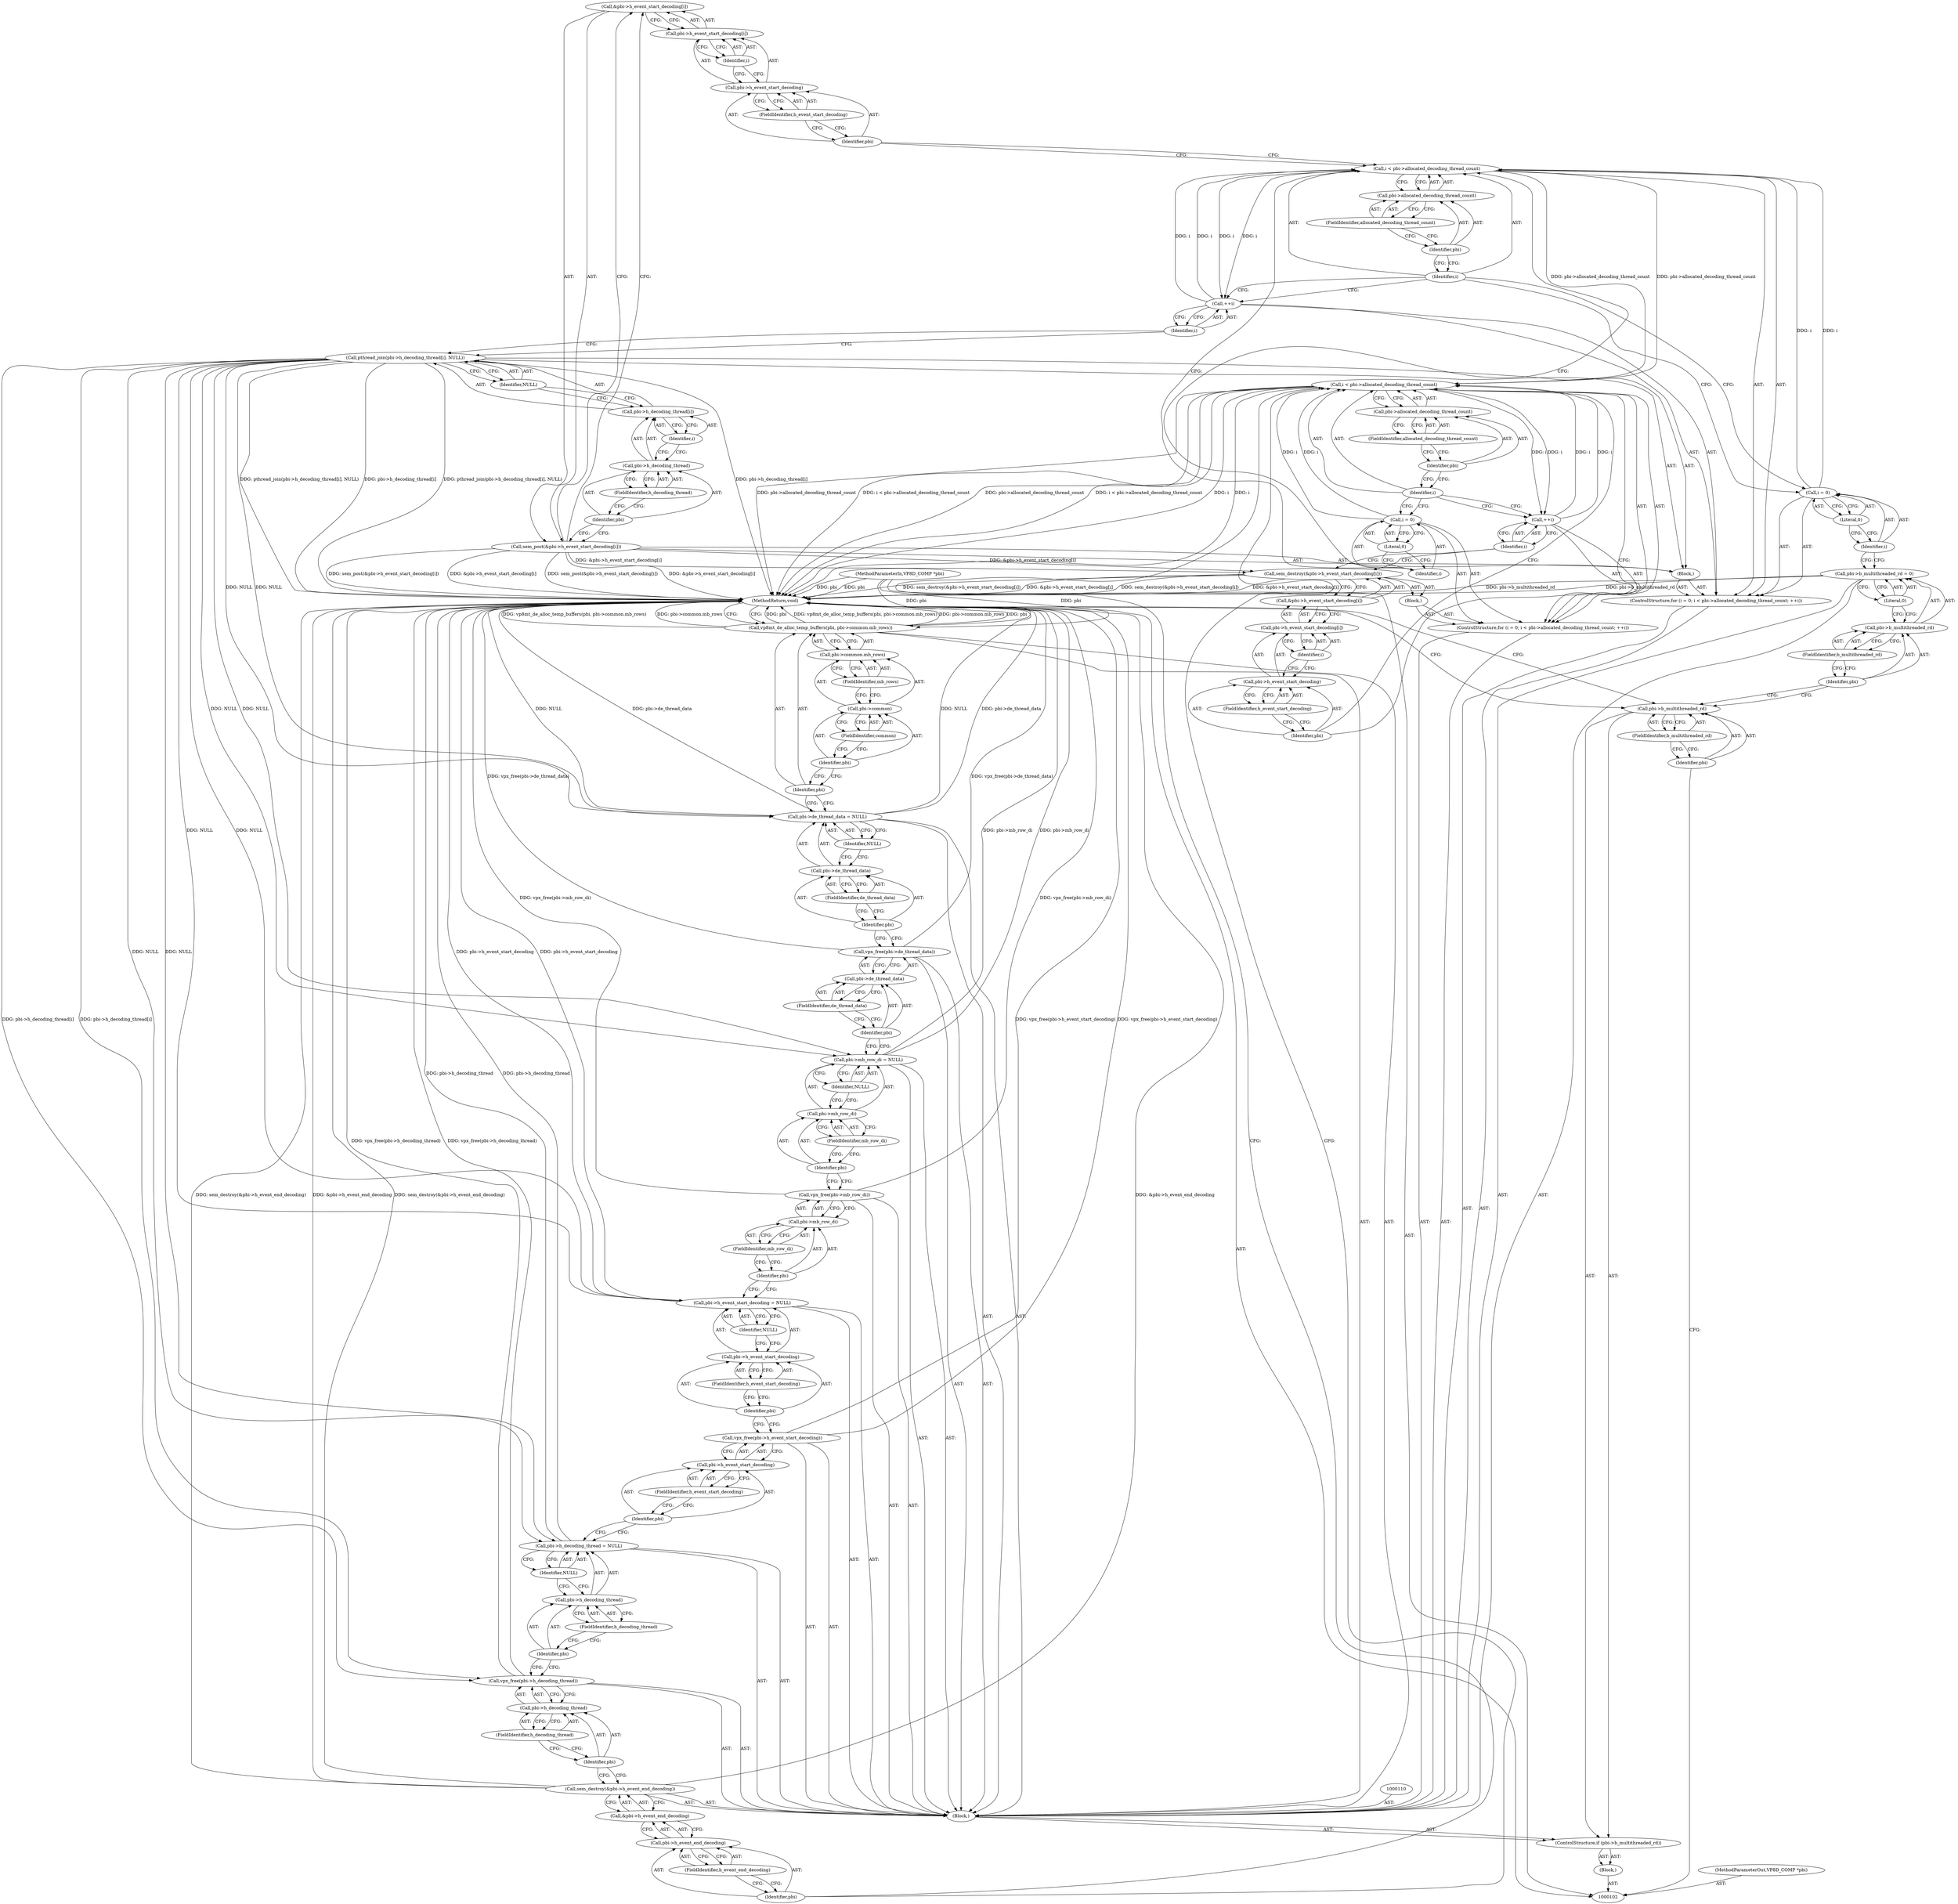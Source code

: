 digraph "0_Android_6886e8e0a9db2dbad723dc37a548233e004b33bc_2" {
"1000129" [label="(Call,&pbi->h_event_start_decoding[i])"];
"1000130" [label="(Call,pbi->h_event_start_decoding[i])"];
"1000131" [label="(Call,pbi->h_event_start_decoding)"];
"1000132" [label="(Identifier,pbi)"];
"1000133" [label="(FieldIdentifier,h_event_start_decoding)"];
"1000134" [label="(Identifier,i)"];
"1000128" [label="(Call,sem_post(&pbi->h_event_start_decoding[i]))"];
"1000136" [label="(Call,pbi->h_decoding_thread[i])"];
"1000137" [label="(Call,pbi->h_decoding_thread)"];
"1000138" [label="(Identifier,pbi)"];
"1000139" [label="(FieldIdentifier,h_decoding_thread)"];
"1000140" [label="(Identifier,i)"];
"1000141" [label="(Identifier,NULL)"];
"1000135" [label="(Call,pthread_join(pbi->h_decoding_thread[i], NULL))"];
"1000145" [label="(Literal,0)"];
"1000146" [label="(Call,i < pbi->allocated_decoding_thread_count)"];
"1000147" [label="(Identifier,i)"];
"1000148" [label="(Call,pbi->allocated_decoding_thread_count)"];
"1000149" [label="(Identifier,pbi)"];
"1000150" [label="(FieldIdentifier,allocated_decoding_thread_count)"];
"1000142" [label="(ControlStructure,for (i = 0; i < pbi->allocated_decoding_thread_count; ++i))"];
"1000151" [label="(Call,++i)"];
"1000152" [label="(Identifier,i)"];
"1000153" [label="(Block,)"];
"1000143" [label="(Call,i = 0)"];
"1000144" [label="(Identifier,i)"];
"1000155" [label="(Call,&pbi->h_event_start_decoding[i])"];
"1000156" [label="(Call,pbi->h_event_start_decoding[i])"];
"1000157" [label="(Call,pbi->h_event_start_decoding)"];
"1000158" [label="(Identifier,pbi)"];
"1000159" [label="(FieldIdentifier,h_event_start_decoding)"];
"1000160" [label="(Identifier,i)"];
"1000154" [label="(Call,sem_destroy(&pbi->h_event_start_decoding[i]))"];
"1000162" [label="(Call,&pbi->h_event_end_decoding)"];
"1000163" [label="(Call,pbi->h_event_end_decoding)"];
"1000164" [label="(Identifier,pbi)"];
"1000165" [label="(FieldIdentifier,h_event_end_decoding)"];
"1000161" [label="(Call,sem_destroy(&pbi->h_event_end_decoding))"];
"1000209" [label="(MethodReturn,void)"];
"1000103" [label="(MethodParameterIn,VP8D_COMP *pbi)"];
"1000270" [label="(MethodParameterOut,VP8D_COMP *pbi)"];
"1000104" [label="(Block,)"];
"1000167" [label="(Call,pbi->h_decoding_thread)"];
"1000168" [label="(Identifier,pbi)"];
"1000169" [label="(FieldIdentifier,h_decoding_thread)"];
"1000166" [label="(Call,vpx_free(pbi->h_decoding_thread))"];
"1000174" [label="(Identifier,NULL)"];
"1000170" [label="(Call,pbi->h_decoding_thread = NULL)"];
"1000171" [label="(Call,pbi->h_decoding_thread)"];
"1000172" [label="(Identifier,pbi)"];
"1000173" [label="(FieldIdentifier,h_decoding_thread)"];
"1000176" [label="(Call,pbi->h_event_start_decoding)"];
"1000177" [label="(Identifier,pbi)"];
"1000178" [label="(FieldIdentifier,h_event_start_decoding)"];
"1000175" [label="(Call,vpx_free(pbi->h_event_start_decoding))"];
"1000183" [label="(Identifier,NULL)"];
"1000179" [label="(Call,pbi->h_event_start_decoding = NULL)"];
"1000180" [label="(Call,pbi->h_event_start_decoding)"];
"1000181" [label="(Identifier,pbi)"];
"1000182" [label="(FieldIdentifier,h_event_start_decoding)"];
"1000185" [label="(Call,pbi->mb_row_di)"];
"1000186" [label="(Identifier,pbi)"];
"1000187" [label="(FieldIdentifier,mb_row_di)"];
"1000184" [label="(Call,vpx_free(pbi->mb_row_di))"];
"1000192" [label="(Identifier,NULL)"];
"1000188" [label="(Call,pbi->mb_row_di = NULL)"];
"1000189" [label="(Call,pbi->mb_row_di)"];
"1000190" [label="(Identifier,pbi)"];
"1000191" [label="(FieldIdentifier,mb_row_di)"];
"1000194" [label="(Call,pbi->de_thread_data)"];
"1000195" [label="(Identifier,pbi)"];
"1000196" [label="(FieldIdentifier,de_thread_data)"];
"1000193" [label="(Call,vpx_free(pbi->de_thread_data))"];
"1000201" [label="(Identifier,NULL)"];
"1000197" [label="(Call,pbi->de_thread_data = NULL)"];
"1000198" [label="(Call,pbi->de_thread_data)"];
"1000199" [label="(Identifier,pbi)"];
"1000200" [label="(FieldIdentifier,de_thread_data)"];
"1000203" [label="(Identifier,pbi)"];
"1000204" [label="(Call,pbi->common.mb_rows)"];
"1000205" [label="(Call,pbi->common)"];
"1000206" [label="(Identifier,pbi)"];
"1000202" [label="(Call,vp8mt_de_alloc_temp_buffers(pbi, pbi->common.mb_rows))"];
"1000207" [label="(FieldIdentifier,common)"];
"1000208" [label="(FieldIdentifier,mb_rows)"];
"1000108" [label="(FieldIdentifier,b_multithreaded_rd)"];
"1000105" [label="(ControlStructure,if (pbi->b_multithreaded_rd))"];
"1000106" [label="(Call,pbi->b_multithreaded_rd)"];
"1000107" [label="(Identifier,pbi)"];
"1000109" [label="(Block,)"];
"1000115" [label="(Literal,0)"];
"1000111" [label="(Call,pbi->b_multithreaded_rd = 0)"];
"1000112" [label="(Call,pbi->b_multithreaded_rd)"];
"1000113" [label="(Identifier,pbi)"];
"1000114" [label="(FieldIdentifier,b_multithreaded_rd)"];
"1000119" [label="(Literal,0)"];
"1000120" [label="(Call,i < pbi->allocated_decoding_thread_count)"];
"1000121" [label="(Identifier,i)"];
"1000122" [label="(Call,pbi->allocated_decoding_thread_count)"];
"1000123" [label="(Identifier,pbi)"];
"1000124" [label="(FieldIdentifier,allocated_decoding_thread_count)"];
"1000116" [label="(ControlStructure,for (i = 0; i < pbi->allocated_decoding_thread_count; ++i))"];
"1000125" [label="(Call,++i)"];
"1000126" [label="(Identifier,i)"];
"1000127" [label="(Block,)"];
"1000117" [label="(Call,i = 0)"];
"1000118" [label="(Identifier,i)"];
"1000129" -> "1000128"  [label="AST: "];
"1000129" -> "1000130"  [label="CFG: "];
"1000130" -> "1000129"  [label="AST: "];
"1000128" -> "1000129"  [label="CFG: "];
"1000130" -> "1000129"  [label="AST: "];
"1000130" -> "1000134"  [label="CFG: "];
"1000131" -> "1000130"  [label="AST: "];
"1000134" -> "1000130"  [label="AST: "];
"1000129" -> "1000130"  [label="CFG: "];
"1000131" -> "1000130"  [label="AST: "];
"1000131" -> "1000133"  [label="CFG: "];
"1000132" -> "1000131"  [label="AST: "];
"1000133" -> "1000131"  [label="AST: "];
"1000134" -> "1000131"  [label="CFG: "];
"1000132" -> "1000131"  [label="AST: "];
"1000132" -> "1000120"  [label="CFG: "];
"1000133" -> "1000132"  [label="CFG: "];
"1000133" -> "1000131"  [label="AST: "];
"1000133" -> "1000132"  [label="CFG: "];
"1000131" -> "1000133"  [label="CFG: "];
"1000134" -> "1000130"  [label="AST: "];
"1000134" -> "1000131"  [label="CFG: "];
"1000130" -> "1000134"  [label="CFG: "];
"1000128" -> "1000127"  [label="AST: "];
"1000128" -> "1000129"  [label="CFG: "];
"1000129" -> "1000128"  [label="AST: "];
"1000138" -> "1000128"  [label="CFG: "];
"1000128" -> "1000209"  [label="DDG: sem_post(&pbi->h_event_start_decoding[i])"];
"1000128" -> "1000209"  [label="DDG: &pbi->h_event_start_decoding[i]"];
"1000128" -> "1000154"  [label="DDG: &pbi->h_event_start_decoding[i]"];
"1000136" -> "1000135"  [label="AST: "];
"1000136" -> "1000140"  [label="CFG: "];
"1000137" -> "1000136"  [label="AST: "];
"1000140" -> "1000136"  [label="AST: "];
"1000141" -> "1000136"  [label="CFG: "];
"1000137" -> "1000136"  [label="AST: "];
"1000137" -> "1000139"  [label="CFG: "];
"1000138" -> "1000137"  [label="AST: "];
"1000139" -> "1000137"  [label="AST: "];
"1000140" -> "1000137"  [label="CFG: "];
"1000138" -> "1000137"  [label="AST: "];
"1000138" -> "1000128"  [label="CFG: "];
"1000139" -> "1000138"  [label="CFG: "];
"1000139" -> "1000137"  [label="AST: "];
"1000139" -> "1000138"  [label="CFG: "];
"1000137" -> "1000139"  [label="CFG: "];
"1000140" -> "1000136"  [label="AST: "];
"1000140" -> "1000137"  [label="CFG: "];
"1000136" -> "1000140"  [label="CFG: "];
"1000141" -> "1000135"  [label="AST: "];
"1000141" -> "1000136"  [label="CFG: "];
"1000135" -> "1000141"  [label="CFG: "];
"1000135" -> "1000127"  [label="AST: "];
"1000135" -> "1000141"  [label="CFG: "];
"1000136" -> "1000135"  [label="AST: "];
"1000141" -> "1000135"  [label="AST: "];
"1000126" -> "1000135"  [label="CFG: "];
"1000135" -> "1000209"  [label="DDG: pthread_join(pbi->h_decoding_thread[i], NULL)"];
"1000135" -> "1000209"  [label="DDG: pbi->h_decoding_thread[i]"];
"1000135" -> "1000166"  [label="DDG: pbi->h_decoding_thread[i]"];
"1000135" -> "1000170"  [label="DDG: NULL"];
"1000135" -> "1000179"  [label="DDG: NULL"];
"1000135" -> "1000188"  [label="DDG: NULL"];
"1000135" -> "1000197"  [label="DDG: NULL"];
"1000145" -> "1000143"  [label="AST: "];
"1000145" -> "1000144"  [label="CFG: "];
"1000143" -> "1000145"  [label="CFG: "];
"1000146" -> "1000142"  [label="AST: "];
"1000146" -> "1000148"  [label="CFG: "];
"1000147" -> "1000146"  [label="AST: "];
"1000148" -> "1000146"  [label="AST: "];
"1000158" -> "1000146"  [label="CFG: "];
"1000164" -> "1000146"  [label="CFG: "];
"1000146" -> "1000209"  [label="DDG: pbi->allocated_decoding_thread_count"];
"1000146" -> "1000209"  [label="DDG: i < pbi->allocated_decoding_thread_count"];
"1000146" -> "1000209"  [label="DDG: i"];
"1000151" -> "1000146"  [label="DDG: i"];
"1000143" -> "1000146"  [label="DDG: i"];
"1000120" -> "1000146"  [label="DDG: pbi->allocated_decoding_thread_count"];
"1000146" -> "1000151"  [label="DDG: i"];
"1000147" -> "1000146"  [label="AST: "];
"1000147" -> "1000143"  [label="CFG: "];
"1000147" -> "1000151"  [label="CFG: "];
"1000149" -> "1000147"  [label="CFG: "];
"1000148" -> "1000146"  [label="AST: "];
"1000148" -> "1000150"  [label="CFG: "];
"1000149" -> "1000148"  [label="AST: "];
"1000150" -> "1000148"  [label="AST: "];
"1000146" -> "1000148"  [label="CFG: "];
"1000149" -> "1000148"  [label="AST: "];
"1000149" -> "1000147"  [label="CFG: "];
"1000150" -> "1000149"  [label="CFG: "];
"1000150" -> "1000148"  [label="AST: "];
"1000150" -> "1000149"  [label="CFG: "];
"1000148" -> "1000150"  [label="CFG: "];
"1000142" -> "1000109"  [label="AST: "];
"1000143" -> "1000142"  [label="AST: "];
"1000146" -> "1000142"  [label="AST: "];
"1000151" -> "1000142"  [label="AST: "];
"1000153" -> "1000142"  [label="AST: "];
"1000151" -> "1000142"  [label="AST: "];
"1000151" -> "1000152"  [label="CFG: "];
"1000152" -> "1000151"  [label="AST: "];
"1000147" -> "1000151"  [label="CFG: "];
"1000151" -> "1000146"  [label="DDG: i"];
"1000146" -> "1000151"  [label="DDG: i"];
"1000152" -> "1000151"  [label="AST: "];
"1000152" -> "1000154"  [label="CFG: "];
"1000151" -> "1000152"  [label="CFG: "];
"1000153" -> "1000142"  [label="AST: "];
"1000154" -> "1000153"  [label="AST: "];
"1000143" -> "1000142"  [label="AST: "];
"1000143" -> "1000145"  [label="CFG: "];
"1000144" -> "1000143"  [label="AST: "];
"1000145" -> "1000143"  [label="AST: "];
"1000147" -> "1000143"  [label="CFG: "];
"1000143" -> "1000146"  [label="DDG: i"];
"1000144" -> "1000143"  [label="AST: "];
"1000144" -> "1000120"  [label="CFG: "];
"1000145" -> "1000144"  [label="CFG: "];
"1000155" -> "1000154"  [label="AST: "];
"1000155" -> "1000156"  [label="CFG: "];
"1000156" -> "1000155"  [label="AST: "];
"1000154" -> "1000155"  [label="CFG: "];
"1000156" -> "1000155"  [label="AST: "];
"1000156" -> "1000160"  [label="CFG: "];
"1000157" -> "1000156"  [label="AST: "];
"1000160" -> "1000156"  [label="AST: "];
"1000155" -> "1000156"  [label="CFG: "];
"1000157" -> "1000156"  [label="AST: "];
"1000157" -> "1000159"  [label="CFG: "];
"1000158" -> "1000157"  [label="AST: "];
"1000159" -> "1000157"  [label="AST: "];
"1000160" -> "1000157"  [label="CFG: "];
"1000158" -> "1000157"  [label="AST: "];
"1000158" -> "1000146"  [label="CFG: "];
"1000159" -> "1000158"  [label="CFG: "];
"1000159" -> "1000157"  [label="AST: "];
"1000159" -> "1000158"  [label="CFG: "];
"1000157" -> "1000159"  [label="CFG: "];
"1000160" -> "1000156"  [label="AST: "];
"1000160" -> "1000157"  [label="CFG: "];
"1000156" -> "1000160"  [label="CFG: "];
"1000154" -> "1000153"  [label="AST: "];
"1000154" -> "1000155"  [label="CFG: "];
"1000155" -> "1000154"  [label="AST: "];
"1000152" -> "1000154"  [label="CFG: "];
"1000154" -> "1000209"  [label="DDG: sem_destroy(&pbi->h_event_start_decoding[i])"];
"1000154" -> "1000209"  [label="DDG: &pbi->h_event_start_decoding[i]"];
"1000128" -> "1000154"  [label="DDG: &pbi->h_event_start_decoding[i]"];
"1000162" -> "1000161"  [label="AST: "];
"1000162" -> "1000163"  [label="CFG: "];
"1000163" -> "1000162"  [label="AST: "];
"1000161" -> "1000162"  [label="CFG: "];
"1000163" -> "1000162"  [label="AST: "];
"1000163" -> "1000165"  [label="CFG: "];
"1000164" -> "1000163"  [label="AST: "];
"1000165" -> "1000163"  [label="AST: "];
"1000162" -> "1000163"  [label="CFG: "];
"1000164" -> "1000163"  [label="AST: "];
"1000164" -> "1000146"  [label="CFG: "];
"1000165" -> "1000164"  [label="CFG: "];
"1000165" -> "1000163"  [label="AST: "];
"1000165" -> "1000164"  [label="CFG: "];
"1000163" -> "1000165"  [label="CFG: "];
"1000161" -> "1000109"  [label="AST: "];
"1000161" -> "1000162"  [label="CFG: "];
"1000162" -> "1000161"  [label="AST: "];
"1000168" -> "1000161"  [label="CFG: "];
"1000161" -> "1000209"  [label="DDG: &pbi->h_event_end_decoding"];
"1000161" -> "1000209"  [label="DDG: sem_destroy(&pbi->h_event_end_decoding)"];
"1000209" -> "1000102"  [label="AST: "];
"1000209" -> "1000202"  [label="CFG: "];
"1000209" -> "1000106"  [label="CFG: "];
"1000188" -> "1000209"  [label="DDG: pbi->mb_row_di"];
"1000146" -> "1000209"  [label="DDG: pbi->allocated_decoding_thread_count"];
"1000146" -> "1000209"  [label="DDG: i < pbi->allocated_decoding_thread_count"];
"1000146" -> "1000209"  [label="DDG: i"];
"1000111" -> "1000209"  [label="DDG: pbi->b_multithreaded_rd"];
"1000154" -> "1000209"  [label="DDG: sem_destroy(&pbi->h_event_start_decoding[i])"];
"1000154" -> "1000209"  [label="DDG: &pbi->h_event_start_decoding[i]"];
"1000128" -> "1000209"  [label="DDG: sem_post(&pbi->h_event_start_decoding[i])"];
"1000128" -> "1000209"  [label="DDG: &pbi->h_event_start_decoding[i]"];
"1000175" -> "1000209"  [label="DDG: vpx_free(pbi->h_event_start_decoding)"];
"1000197" -> "1000209"  [label="DDG: NULL"];
"1000197" -> "1000209"  [label="DDG: pbi->de_thread_data"];
"1000166" -> "1000209"  [label="DDG: vpx_free(pbi->h_decoding_thread)"];
"1000184" -> "1000209"  [label="DDG: vpx_free(pbi->mb_row_di)"];
"1000103" -> "1000209"  [label="DDG: pbi"];
"1000202" -> "1000209"  [label="DDG: pbi"];
"1000202" -> "1000209"  [label="DDG: vp8mt_de_alloc_temp_buffers(pbi, pbi->common.mb_rows)"];
"1000202" -> "1000209"  [label="DDG: pbi->common.mb_rows"];
"1000179" -> "1000209"  [label="DDG: pbi->h_event_start_decoding"];
"1000135" -> "1000209"  [label="DDG: pthread_join(pbi->h_decoding_thread[i], NULL)"];
"1000135" -> "1000209"  [label="DDG: pbi->h_decoding_thread[i]"];
"1000193" -> "1000209"  [label="DDG: vpx_free(pbi->de_thread_data)"];
"1000170" -> "1000209"  [label="DDG: pbi->h_decoding_thread"];
"1000161" -> "1000209"  [label="DDG: &pbi->h_event_end_decoding"];
"1000161" -> "1000209"  [label="DDG: sem_destroy(&pbi->h_event_end_decoding)"];
"1000103" -> "1000102"  [label="AST: "];
"1000103" -> "1000209"  [label="DDG: pbi"];
"1000103" -> "1000202"  [label="DDG: pbi"];
"1000270" -> "1000102"  [label="AST: "];
"1000104" -> "1000102"  [label="AST: "];
"1000105" -> "1000104"  [label="AST: "];
"1000167" -> "1000166"  [label="AST: "];
"1000167" -> "1000169"  [label="CFG: "];
"1000168" -> "1000167"  [label="AST: "];
"1000169" -> "1000167"  [label="AST: "];
"1000166" -> "1000167"  [label="CFG: "];
"1000168" -> "1000167"  [label="AST: "];
"1000168" -> "1000161"  [label="CFG: "];
"1000169" -> "1000168"  [label="CFG: "];
"1000169" -> "1000167"  [label="AST: "];
"1000169" -> "1000168"  [label="CFG: "];
"1000167" -> "1000169"  [label="CFG: "];
"1000166" -> "1000109"  [label="AST: "];
"1000166" -> "1000167"  [label="CFG: "];
"1000167" -> "1000166"  [label="AST: "];
"1000172" -> "1000166"  [label="CFG: "];
"1000166" -> "1000209"  [label="DDG: vpx_free(pbi->h_decoding_thread)"];
"1000135" -> "1000166"  [label="DDG: pbi->h_decoding_thread[i]"];
"1000174" -> "1000170"  [label="AST: "];
"1000174" -> "1000171"  [label="CFG: "];
"1000170" -> "1000174"  [label="CFG: "];
"1000170" -> "1000109"  [label="AST: "];
"1000170" -> "1000174"  [label="CFG: "];
"1000171" -> "1000170"  [label="AST: "];
"1000174" -> "1000170"  [label="AST: "];
"1000177" -> "1000170"  [label="CFG: "];
"1000170" -> "1000209"  [label="DDG: pbi->h_decoding_thread"];
"1000135" -> "1000170"  [label="DDG: NULL"];
"1000171" -> "1000170"  [label="AST: "];
"1000171" -> "1000173"  [label="CFG: "];
"1000172" -> "1000171"  [label="AST: "];
"1000173" -> "1000171"  [label="AST: "];
"1000174" -> "1000171"  [label="CFG: "];
"1000172" -> "1000171"  [label="AST: "];
"1000172" -> "1000166"  [label="CFG: "];
"1000173" -> "1000172"  [label="CFG: "];
"1000173" -> "1000171"  [label="AST: "];
"1000173" -> "1000172"  [label="CFG: "];
"1000171" -> "1000173"  [label="CFG: "];
"1000176" -> "1000175"  [label="AST: "];
"1000176" -> "1000178"  [label="CFG: "];
"1000177" -> "1000176"  [label="AST: "];
"1000178" -> "1000176"  [label="AST: "];
"1000175" -> "1000176"  [label="CFG: "];
"1000177" -> "1000176"  [label="AST: "];
"1000177" -> "1000170"  [label="CFG: "];
"1000178" -> "1000177"  [label="CFG: "];
"1000178" -> "1000176"  [label="AST: "];
"1000178" -> "1000177"  [label="CFG: "];
"1000176" -> "1000178"  [label="CFG: "];
"1000175" -> "1000109"  [label="AST: "];
"1000175" -> "1000176"  [label="CFG: "];
"1000176" -> "1000175"  [label="AST: "];
"1000181" -> "1000175"  [label="CFG: "];
"1000175" -> "1000209"  [label="DDG: vpx_free(pbi->h_event_start_decoding)"];
"1000183" -> "1000179"  [label="AST: "];
"1000183" -> "1000180"  [label="CFG: "];
"1000179" -> "1000183"  [label="CFG: "];
"1000179" -> "1000109"  [label="AST: "];
"1000179" -> "1000183"  [label="CFG: "];
"1000180" -> "1000179"  [label="AST: "];
"1000183" -> "1000179"  [label="AST: "];
"1000186" -> "1000179"  [label="CFG: "];
"1000179" -> "1000209"  [label="DDG: pbi->h_event_start_decoding"];
"1000135" -> "1000179"  [label="DDG: NULL"];
"1000180" -> "1000179"  [label="AST: "];
"1000180" -> "1000182"  [label="CFG: "];
"1000181" -> "1000180"  [label="AST: "];
"1000182" -> "1000180"  [label="AST: "];
"1000183" -> "1000180"  [label="CFG: "];
"1000181" -> "1000180"  [label="AST: "];
"1000181" -> "1000175"  [label="CFG: "];
"1000182" -> "1000181"  [label="CFG: "];
"1000182" -> "1000180"  [label="AST: "];
"1000182" -> "1000181"  [label="CFG: "];
"1000180" -> "1000182"  [label="CFG: "];
"1000185" -> "1000184"  [label="AST: "];
"1000185" -> "1000187"  [label="CFG: "];
"1000186" -> "1000185"  [label="AST: "];
"1000187" -> "1000185"  [label="AST: "];
"1000184" -> "1000185"  [label="CFG: "];
"1000186" -> "1000185"  [label="AST: "];
"1000186" -> "1000179"  [label="CFG: "];
"1000187" -> "1000186"  [label="CFG: "];
"1000187" -> "1000185"  [label="AST: "];
"1000187" -> "1000186"  [label="CFG: "];
"1000185" -> "1000187"  [label="CFG: "];
"1000184" -> "1000109"  [label="AST: "];
"1000184" -> "1000185"  [label="CFG: "];
"1000185" -> "1000184"  [label="AST: "];
"1000190" -> "1000184"  [label="CFG: "];
"1000184" -> "1000209"  [label="DDG: vpx_free(pbi->mb_row_di)"];
"1000192" -> "1000188"  [label="AST: "];
"1000192" -> "1000189"  [label="CFG: "];
"1000188" -> "1000192"  [label="CFG: "];
"1000188" -> "1000109"  [label="AST: "];
"1000188" -> "1000192"  [label="CFG: "];
"1000189" -> "1000188"  [label="AST: "];
"1000192" -> "1000188"  [label="AST: "];
"1000195" -> "1000188"  [label="CFG: "];
"1000188" -> "1000209"  [label="DDG: pbi->mb_row_di"];
"1000135" -> "1000188"  [label="DDG: NULL"];
"1000189" -> "1000188"  [label="AST: "];
"1000189" -> "1000191"  [label="CFG: "];
"1000190" -> "1000189"  [label="AST: "];
"1000191" -> "1000189"  [label="AST: "];
"1000192" -> "1000189"  [label="CFG: "];
"1000190" -> "1000189"  [label="AST: "];
"1000190" -> "1000184"  [label="CFG: "];
"1000191" -> "1000190"  [label="CFG: "];
"1000191" -> "1000189"  [label="AST: "];
"1000191" -> "1000190"  [label="CFG: "];
"1000189" -> "1000191"  [label="CFG: "];
"1000194" -> "1000193"  [label="AST: "];
"1000194" -> "1000196"  [label="CFG: "];
"1000195" -> "1000194"  [label="AST: "];
"1000196" -> "1000194"  [label="AST: "];
"1000193" -> "1000194"  [label="CFG: "];
"1000195" -> "1000194"  [label="AST: "];
"1000195" -> "1000188"  [label="CFG: "];
"1000196" -> "1000195"  [label="CFG: "];
"1000196" -> "1000194"  [label="AST: "];
"1000196" -> "1000195"  [label="CFG: "];
"1000194" -> "1000196"  [label="CFG: "];
"1000193" -> "1000109"  [label="AST: "];
"1000193" -> "1000194"  [label="CFG: "];
"1000194" -> "1000193"  [label="AST: "];
"1000199" -> "1000193"  [label="CFG: "];
"1000193" -> "1000209"  [label="DDG: vpx_free(pbi->de_thread_data)"];
"1000201" -> "1000197"  [label="AST: "];
"1000201" -> "1000198"  [label="CFG: "];
"1000197" -> "1000201"  [label="CFG: "];
"1000197" -> "1000109"  [label="AST: "];
"1000197" -> "1000201"  [label="CFG: "];
"1000198" -> "1000197"  [label="AST: "];
"1000201" -> "1000197"  [label="AST: "];
"1000203" -> "1000197"  [label="CFG: "];
"1000197" -> "1000209"  [label="DDG: NULL"];
"1000197" -> "1000209"  [label="DDG: pbi->de_thread_data"];
"1000135" -> "1000197"  [label="DDG: NULL"];
"1000198" -> "1000197"  [label="AST: "];
"1000198" -> "1000200"  [label="CFG: "];
"1000199" -> "1000198"  [label="AST: "];
"1000200" -> "1000198"  [label="AST: "];
"1000201" -> "1000198"  [label="CFG: "];
"1000199" -> "1000198"  [label="AST: "];
"1000199" -> "1000193"  [label="CFG: "];
"1000200" -> "1000199"  [label="CFG: "];
"1000200" -> "1000198"  [label="AST: "];
"1000200" -> "1000199"  [label="CFG: "];
"1000198" -> "1000200"  [label="CFG: "];
"1000203" -> "1000202"  [label="AST: "];
"1000203" -> "1000197"  [label="CFG: "];
"1000206" -> "1000203"  [label="CFG: "];
"1000204" -> "1000202"  [label="AST: "];
"1000204" -> "1000208"  [label="CFG: "];
"1000205" -> "1000204"  [label="AST: "];
"1000208" -> "1000204"  [label="AST: "];
"1000202" -> "1000204"  [label="CFG: "];
"1000205" -> "1000204"  [label="AST: "];
"1000205" -> "1000207"  [label="CFG: "];
"1000206" -> "1000205"  [label="AST: "];
"1000207" -> "1000205"  [label="AST: "];
"1000208" -> "1000205"  [label="CFG: "];
"1000206" -> "1000205"  [label="AST: "];
"1000206" -> "1000203"  [label="CFG: "];
"1000207" -> "1000206"  [label="CFG: "];
"1000202" -> "1000109"  [label="AST: "];
"1000202" -> "1000204"  [label="CFG: "];
"1000203" -> "1000202"  [label="AST: "];
"1000204" -> "1000202"  [label="AST: "];
"1000209" -> "1000202"  [label="CFG: "];
"1000202" -> "1000209"  [label="DDG: pbi"];
"1000202" -> "1000209"  [label="DDG: vp8mt_de_alloc_temp_buffers(pbi, pbi->common.mb_rows)"];
"1000202" -> "1000209"  [label="DDG: pbi->common.mb_rows"];
"1000103" -> "1000202"  [label="DDG: pbi"];
"1000207" -> "1000205"  [label="AST: "];
"1000207" -> "1000206"  [label="CFG: "];
"1000205" -> "1000207"  [label="CFG: "];
"1000208" -> "1000204"  [label="AST: "];
"1000208" -> "1000205"  [label="CFG: "];
"1000204" -> "1000208"  [label="CFG: "];
"1000108" -> "1000106"  [label="AST: "];
"1000108" -> "1000107"  [label="CFG: "];
"1000106" -> "1000108"  [label="CFG: "];
"1000105" -> "1000104"  [label="AST: "];
"1000106" -> "1000105"  [label="AST: "];
"1000109" -> "1000105"  [label="AST: "];
"1000106" -> "1000105"  [label="AST: "];
"1000106" -> "1000108"  [label="CFG: "];
"1000107" -> "1000106"  [label="AST: "];
"1000108" -> "1000106"  [label="AST: "];
"1000113" -> "1000106"  [label="CFG: "];
"1000209" -> "1000106"  [label="CFG: "];
"1000107" -> "1000106"  [label="AST: "];
"1000107" -> "1000102"  [label="CFG: "];
"1000108" -> "1000107"  [label="CFG: "];
"1000109" -> "1000105"  [label="AST: "];
"1000110" -> "1000109"  [label="AST: "];
"1000111" -> "1000109"  [label="AST: "];
"1000116" -> "1000109"  [label="AST: "];
"1000142" -> "1000109"  [label="AST: "];
"1000161" -> "1000109"  [label="AST: "];
"1000166" -> "1000109"  [label="AST: "];
"1000170" -> "1000109"  [label="AST: "];
"1000175" -> "1000109"  [label="AST: "];
"1000179" -> "1000109"  [label="AST: "];
"1000184" -> "1000109"  [label="AST: "];
"1000188" -> "1000109"  [label="AST: "];
"1000193" -> "1000109"  [label="AST: "];
"1000197" -> "1000109"  [label="AST: "];
"1000202" -> "1000109"  [label="AST: "];
"1000115" -> "1000111"  [label="AST: "];
"1000115" -> "1000112"  [label="CFG: "];
"1000111" -> "1000115"  [label="CFG: "];
"1000111" -> "1000109"  [label="AST: "];
"1000111" -> "1000115"  [label="CFG: "];
"1000112" -> "1000111"  [label="AST: "];
"1000115" -> "1000111"  [label="AST: "];
"1000118" -> "1000111"  [label="CFG: "];
"1000111" -> "1000209"  [label="DDG: pbi->b_multithreaded_rd"];
"1000112" -> "1000111"  [label="AST: "];
"1000112" -> "1000114"  [label="CFG: "];
"1000113" -> "1000112"  [label="AST: "];
"1000114" -> "1000112"  [label="AST: "];
"1000115" -> "1000112"  [label="CFG: "];
"1000113" -> "1000112"  [label="AST: "];
"1000113" -> "1000106"  [label="CFG: "];
"1000114" -> "1000113"  [label="CFG: "];
"1000114" -> "1000112"  [label="AST: "];
"1000114" -> "1000113"  [label="CFG: "];
"1000112" -> "1000114"  [label="CFG: "];
"1000119" -> "1000117"  [label="AST: "];
"1000119" -> "1000118"  [label="CFG: "];
"1000117" -> "1000119"  [label="CFG: "];
"1000120" -> "1000116"  [label="AST: "];
"1000120" -> "1000122"  [label="CFG: "];
"1000121" -> "1000120"  [label="AST: "];
"1000122" -> "1000120"  [label="AST: "];
"1000132" -> "1000120"  [label="CFG: "];
"1000144" -> "1000120"  [label="CFG: "];
"1000125" -> "1000120"  [label="DDG: i"];
"1000117" -> "1000120"  [label="DDG: i"];
"1000120" -> "1000125"  [label="DDG: i"];
"1000120" -> "1000146"  [label="DDG: pbi->allocated_decoding_thread_count"];
"1000121" -> "1000120"  [label="AST: "];
"1000121" -> "1000117"  [label="CFG: "];
"1000121" -> "1000125"  [label="CFG: "];
"1000123" -> "1000121"  [label="CFG: "];
"1000122" -> "1000120"  [label="AST: "];
"1000122" -> "1000124"  [label="CFG: "];
"1000123" -> "1000122"  [label="AST: "];
"1000124" -> "1000122"  [label="AST: "];
"1000120" -> "1000122"  [label="CFG: "];
"1000123" -> "1000122"  [label="AST: "];
"1000123" -> "1000121"  [label="CFG: "];
"1000124" -> "1000123"  [label="CFG: "];
"1000124" -> "1000122"  [label="AST: "];
"1000124" -> "1000123"  [label="CFG: "];
"1000122" -> "1000124"  [label="CFG: "];
"1000116" -> "1000109"  [label="AST: "];
"1000117" -> "1000116"  [label="AST: "];
"1000120" -> "1000116"  [label="AST: "];
"1000125" -> "1000116"  [label="AST: "];
"1000127" -> "1000116"  [label="AST: "];
"1000125" -> "1000116"  [label="AST: "];
"1000125" -> "1000126"  [label="CFG: "];
"1000126" -> "1000125"  [label="AST: "];
"1000121" -> "1000125"  [label="CFG: "];
"1000125" -> "1000120"  [label="DDG: i"];
"1000120" -> "1000125"  [label="DDG: i"];
"1000126" -> "1000125"  [label="AST: "];
"1000126" -> "1000135"  [label="CFG: "];
"1000125" -> "1000126"  [label="CFG: "];
"1000127" -> "1000116"  [label="AST: "];
"1000128" -> "1000127"  [label="AST: "];
"1000135" -> "1000127"  [label="AST: "];
"1000117" -> "1000116"  [label="AST: "];
"1000117" -> "1000119"  [label="CFG: "];
"1000118" -> "1000117"  [label="AST: "];
"1000119" -> "1000117"  [label="AST: "];
"1000121" -> "1000117"  [label="CFG: "];
"1000117" -> "1000120"  [label="DDG: i"];
"1000118" -> "1000117"  [label="AST: "];
"1000118" -> "1000111"  [label="CFG: "];
"1000119" -> "1000118"  [label="CFG: "];
}
